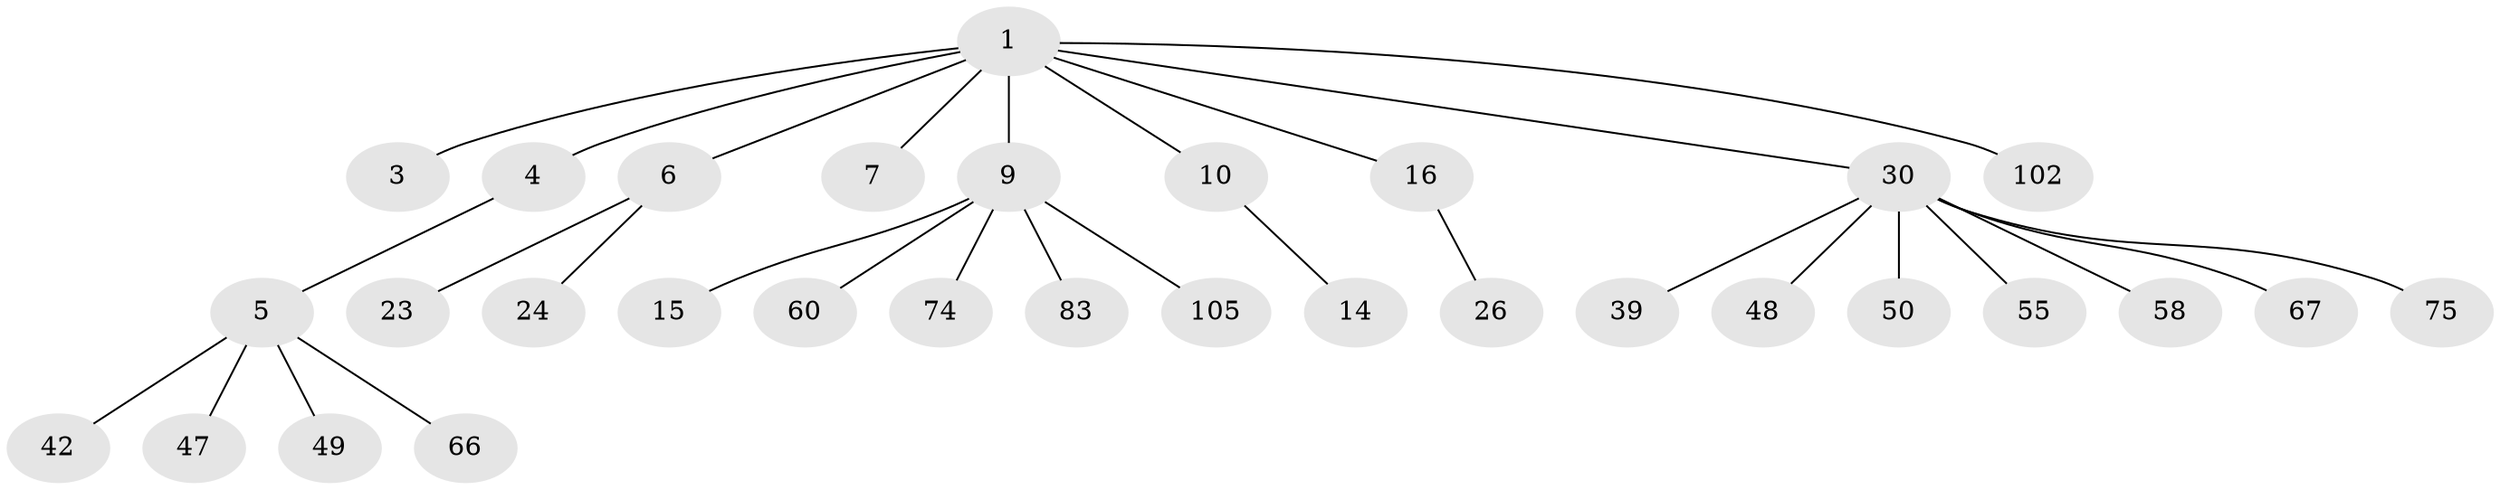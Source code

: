 // original degree distribution, {5: 0.03773584905660377, 7: 0.009433962264150943, 3: 0.14150943396226415, 2: 0.22641509433962265, 8: 0.018867924528301886, 1: 0.5283018867924528, 4: 0.02830188679245283, 6: 0.009433962264150943}
// Generated by graph-tools (version 1.1) at 2025/19/03/04/25 18:19:17]
// undirected, 31 vertices, 30 edges
graph export_dot {
graph [start="1"]
  node [color=gray90,style=filled];
  1 [super="+2+44"];
  3 [super="+12+17"];
  4;
  5 [super="+89+13"];
  6 [super="+34+69+81+36+8+22"];
  7;
  9 [super="+21+20"];
  10;
  14 [super="+18"];
  15 [super="+93+46"];
  16 [super="+43+19"];
  23;
  24 [super="+31"];
  26 [super="+29"];
  30 [super="+33+79+104+61"];
  39 [super="+63"];
  42 [super="+56"];
  47;
  48 [super="+54"];
  49;
  50;
  55;
  58;
  60;
  66;
  67;
  74;
  75 [super="+84+98"];
  83;
  102;
  105;
  1 -- 7;
  1 -- 9;
  1 -- 30;
  1 -- 16;
  1 -- 3;
  1 -- 4;
  1 -- 6;
  1 -- 102;
  1 -- 10;
  4 -- 5;
  5 -- 49;
  5 -- 66;
  5 -- 42;
  5 -- 47;
  6 -- 23;
  6 -- 24;
  9 -- 15;
  9 -- 74;
  9 -- 83;
  9 -- 60;
  9 -- 105;
  10 -- 14;
  16 -- 26;
  30 -- 67;
  30 -- 39;
  30 -- 75;
  30 -- 48;
  30 -- 50;
  30 -- 55;
  30 -- 58;
}

